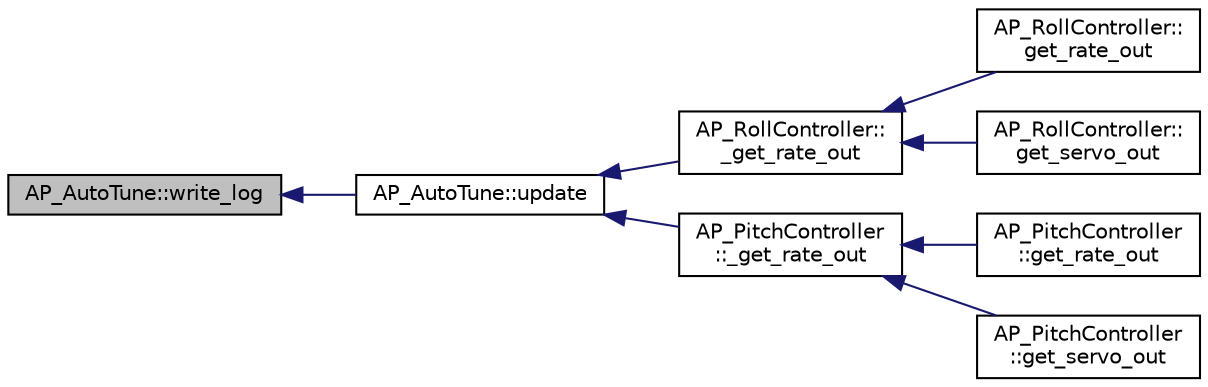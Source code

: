 digraph "AP_AutoTune::write_log"
{
 // INTERACTIVE_SVG=YES
  edge [fontname="Helvetica",fontsize="10",labelfontname="Helvetica",labelfontsize="10"];
  node [fontname="Helvetica",fontsize="10",shape=record];
  rankdir="LR";
  Node1 [label="AP_AutoTune::write_log",height=0.2,width=0.4,color="black", fillcolor="grey75", style="filled", fontcolor="black"];
  Node1 -> Node2 [dir="back",color="midnightblue",fontsize="10",style="solid",fontname="Helvetica"];
  Node2 [label="AP_AutoTune::update",height=0.2,width=0.4,color="black", fillcolor="white", style="filled",URL="$classAP__AutoTune.html#af5c523db0ac4313e8098fec4b8f5f2f1"];
  Node2 -> Node3 [dir="back",color="midnightblue",fontsize="10",style="solid",fontname="Helvetica"];
  Node3 [label="AP_RollController::\l_get_rate_out",height=0.2,width=0.4,color="black", fillcolor="white", style="filled",URL="$classAP__RollController.html#a702a5fbdae8598e86dc2aa73b8f59089"];
  Node3 -> Node4 [dir="back",color="midnightblue",fontsize="10",style="solid",fontname="Helvetica"];
  Node4 [label="AP_RollController::\lget_rate_out",height=0.2,width=0.4,color="black", fillcolor="white", style="filled",URL="$classAP__RollController.html#a8cf832c8a75c50c1fd4caf4eace7b34f"];
  Node3 -> Node5 [dir="back",color="midnightblue",fontsize="10",style="solid",fontname="Helvetica"];
  Node5 [label="AP_RollController::\lget_servo_out",height=0.2,width=0.4,color="black", fillcolor="white", style="filled",URL="$classAP__RollController.html#a8995f6c95b27e132a6aa49f5fe9512ae"];
  Node2 -> Node6 [dir="back",color="midnightblue",fontsize="10",style="solid",fontname="Helvetica"];
  Node6 [label="AP_PitchController\l::_get_rate_out",height=0.2,width=0.4,color="black", fillcolor="white", style="filled",URL="$classAP__PitchController.html#a4613b491d225c7ee7eac435f79d7c495"];
  Node6 -> Node7 [dir="back",color="midnightblue",fontsize="10",style="solid",fontname="Helvetica"];
  Node7 [label="AP_PitchController\l::get_rate_out",height=0.2,width=0.4,color="black", fillcolor="white", style="filled",URL="$classAP__PitchController.html#ad305f4274a77eaffb5b0dc064cfc31ba"];
  Node6 -> Node8 [dir="back",color="midnightblue",fontsize="10",style="solid",fontname="Helvetica"];
  Node8 [label="AP_PitchController\l::get_servo_out",height=0.2,width=0.4,color="black", fillcolor="white", style="filled",URL="$classAP__PitchController.html#a705d9814ebad894375332f012dd768df"];
}
